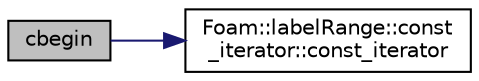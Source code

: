 digraph "cbegin"
{
  bgcolor="transparent";
  edge [fontname="Helvetica",fontsize="10",labelfontname="Helvetica",labelfontsize="10"];
  node [fontname="Helvetica",fontsize="10",shape=record];
  rankdir="LR";
  Node1 [label="cbegin",height=0.2,width=0.4,color="black", fillcolor="grey75", style="filled", fontcolor="black"];
  Node1 -> Node2 [color="midnightblue",fontsize="10",style="solid",fontname="Helvetica"];
  Node2 [label="Foam::labelRange::const\l_iterator::const_iterator",height=0.2,width=0.4,color="black",URL="$a00353.html#abdefca51d553d29c565b08e091f8cd19",tooltip="Construct null - equivalent to an &#39;end&#39; position. "];
}
